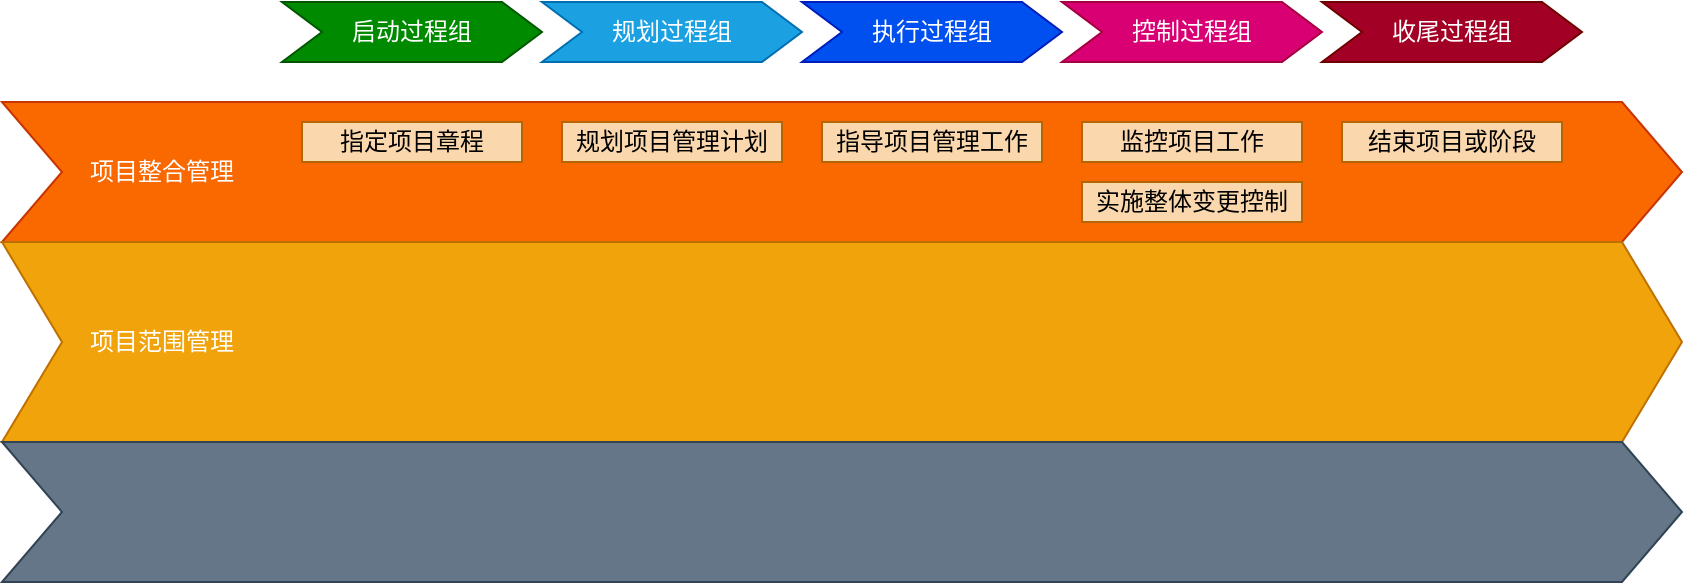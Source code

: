 <mxfile version="21.6.8" type="github">
  <diagram name="第 1 页" id="VUDrchiw-BEI4g0h6_Im">
    <mxGraphModel dx="956" dy="555" grid="1" gridSize="10" guides="1" tooltips="1" connect="1" arrows="1" fold="1" page="1" pageScale="1" pageWidth="827" pageHeight="1169" math="0" shadow="0">
      <root>
        <mxCell id="0" />
        <mxCell id="1" parent="0" />
        <mxCell id="8uI2Cr0s3AGfYA3FECyh-1" value="启动过程组" style="shape=step;perimeter=stepPerimeter;whiteSpace=wrap;html=1;fixedSize=1;fillColor=#008a00;strokeColor=#005700;fontColor=#ffffff;" vertex="1" parent="1">
          <mxGeometry x="140" y="10" width="130" height="30" as="geometry" />
        </mxCell>
        <mxCell id="8uI2Cr0s3AGfYA3FECyh-2" value="规划过程组" style="shape=step;perimeter=stepPerimeter;whiteSpace=wrap;html=1;fixedSize=1;fillColor=#1ba1e2;strokeColor=#006EAF;fontColor=#ffffff;" vertex="1" parent="1">
          <mxGeometry x="270" y="10" width="130" height="30" as="geometry" />
        </mxCell>
        <mxCell id="8uI2Cr0s3AGfYA3FECyh-3" value="执行过程组" style="shape=step;perimeter=stepPerimeter;whiteSpace=wrap;html=1;fixedSize=1;fillColor=#0050ef;strokeColor=#001DBC;fontColor=#ffffff;" vertex="1" parent="1">
          <mxGeometry x="400" y="10" width="130" height="30" as="geometry" />
        </mxCell>
        <mxCell id="8uI2Cr0s3AGfYA3FECyh-4" value="控制过程组" style="shape=step;perimeter=stepPerimeter;whiteSpace=wrap;html=1;fixedSize=1;fillColor=#d80073;strokeColor=#A50040;fontColor=#ffffff;" vertex="1" parent="1">
          <mxGeometry x="530" y="10" width="130" height="30" as="geometry" />
        </mxCell>
        <mxCell id="8uI2Cr0s3AGfYA3FECyh-5" value="收尾过程组" style="shape=step;perimeter=stepPerimeter;whiteSpace=wrap;html=1;fixedSize=1;fillColor=#a20025;strokeColor=#6F0000;fontColor=#ffffff;" vertex="1" parent="1">
          <mxGeometry x="660" y="10" width="130" height="30" as="geometry" />
        </mxCell>
        <mxCell id="8uI2Cr0s3AGfYA3FECyh-6" value="" style="shape=step;perimeter=stepPerimeter;whiteSpace=wrap;html=1;fixedSize=1;fillColor=#fa6800;fontColor=#000000;strokeColor=#C73500;size=30;" vertex="1" parent="1">
          <mxGeometry y="60" width="840" height="70" as="geometry" />
        </mxCell>
        <mxCell id="8uI2Cr0s3AGfYA3FECyh-7" value="指定项目章程" style="rounded=0;whiteSpace=wrap;html=1;fillColor=#fad7ac;strokeColor=#b46504;" vertex="1" parent="1">
          <mxGeometry x="150" y="70" width="110" height="20" as="geometry" />
        </mxCell>
        <mxCell id="8uI2Cr0s3AGfYA3FECyh-8" value="规划项目管理计划" style="rounded=0;whiteSpace=wrap;html=1;fillColor=#fad7ac;strokeColor=#b46504;" vertex="1" parent="1">
          <mxGeometry x="280" y="70" width="110" height="20" as="geometry" />
        </mxCell>
        <mxCell id="8uI2Cr0s3AGfYA3FECyh-9" value="指导项目管理工作" style="rounded=0;whiteSpace=wrap;html=1;fillColor=#fad7ac;strokeColor=#b46504;" vertex="1" parent="1">
          <mxGeometry x="410" y="70" width="110" height="20" as="geometry" />
        </mxCell>
        <mxCell id="8uI2Cr0s3AGfYA3FECyh-10" value="监控项目工作" style="rounded=0;whiteSpace=wrap;html=1;fillColor=#fad7ac;strokeColor=#b46504;" vertex="1" parent="1">
          <mxGeometry x="540" y="70" width="110" height="20" as="geometry" />
        </mxCell>
        <mxCell id="8uI2Cr0s3AGfYA3FECyh-11" value="实施整体变更控制" style="rounded=0;whiteSpace=wrap;html=1;fillColor=#fad7ac;strokeColor=#b46504;" vertex="1" parent="1">
          <mxGeometry x="540" y="100" width="110" height="20" as="geometry" />
        </mxCell>
        <mxCell id="8uI2Cr0s3AGfYA3FECyh-13" value="结束项目或阶段" style="rounded=0;whiteSpace=wrap;html=1;fillColor=#fad7ac;strokeColor=#b46504;" vertex="1" parent="1">
          <mxGeometry x="670" y="70" width="110" height="20" as="geometry" />
        </mxCell>
        <mxCell id="8uI2Cr0s3AGfYA3FECyh-14" value="&lt;font color=&quot;#ffffff&quot;&gt;项目整合管理&lt;/font&gt;" style="text;html=1;strokeColor=none;fillColor=none;align=center;verticalAlign=middle;whiteSpace=wrap;rounded=0;" vertex="1" parent="1">
          <mxGeometry x="40" y="80" width="80" height="30" as="geometry" />
        </mxCell>
        <mxCell id="8uI2Cr0s3AGfYA3FECyh-15" value="" style="shape=step;perimeter=stepPerimeter;whiteSpace=wrap;html=1;fixedSize=1;fillColor=#f0a30a;fontColor=#000000;strokeColor=#BD7000;size=30;" vertex="1" parent="1">
          <mxGeometry y="130" width="840" height="100" as="geometry" />
        </mxCell>
        <mxCell id="8uI2Cr0s3AGfYA3FECyh-16" value="" style="shape=step;perimeter=stepPerimeter;whiteSpace=wrap;html=1;fixedSize=1;fillColor=#647687;fontColor=#ffffff;strokeColor=#314354;size=30;" vertex="1" parent="1">
          <mxGeometry y="230" width="840" height="70" as="geometry" />
        </mxCell>
        <mxCell id="8uI2Cr0s3AGfYA3FECyh-17" value="&lt;font color=&quot;#ffffff&quot;&gt;项目范围管理&lt;/font&gt;" style="text;html=1;strokeColor=none;fillColor=none;align=center;verticalAlign=middle;whiteSpace=wrap;rounded=0;" vertex="1" parent="1">
          <mxGeometry x="40" y="165" width="80" height="30" as="geometry" />
        </mxCell>
      </root>
    </mxGraphModel>
  </diagram>
</mxfile>
